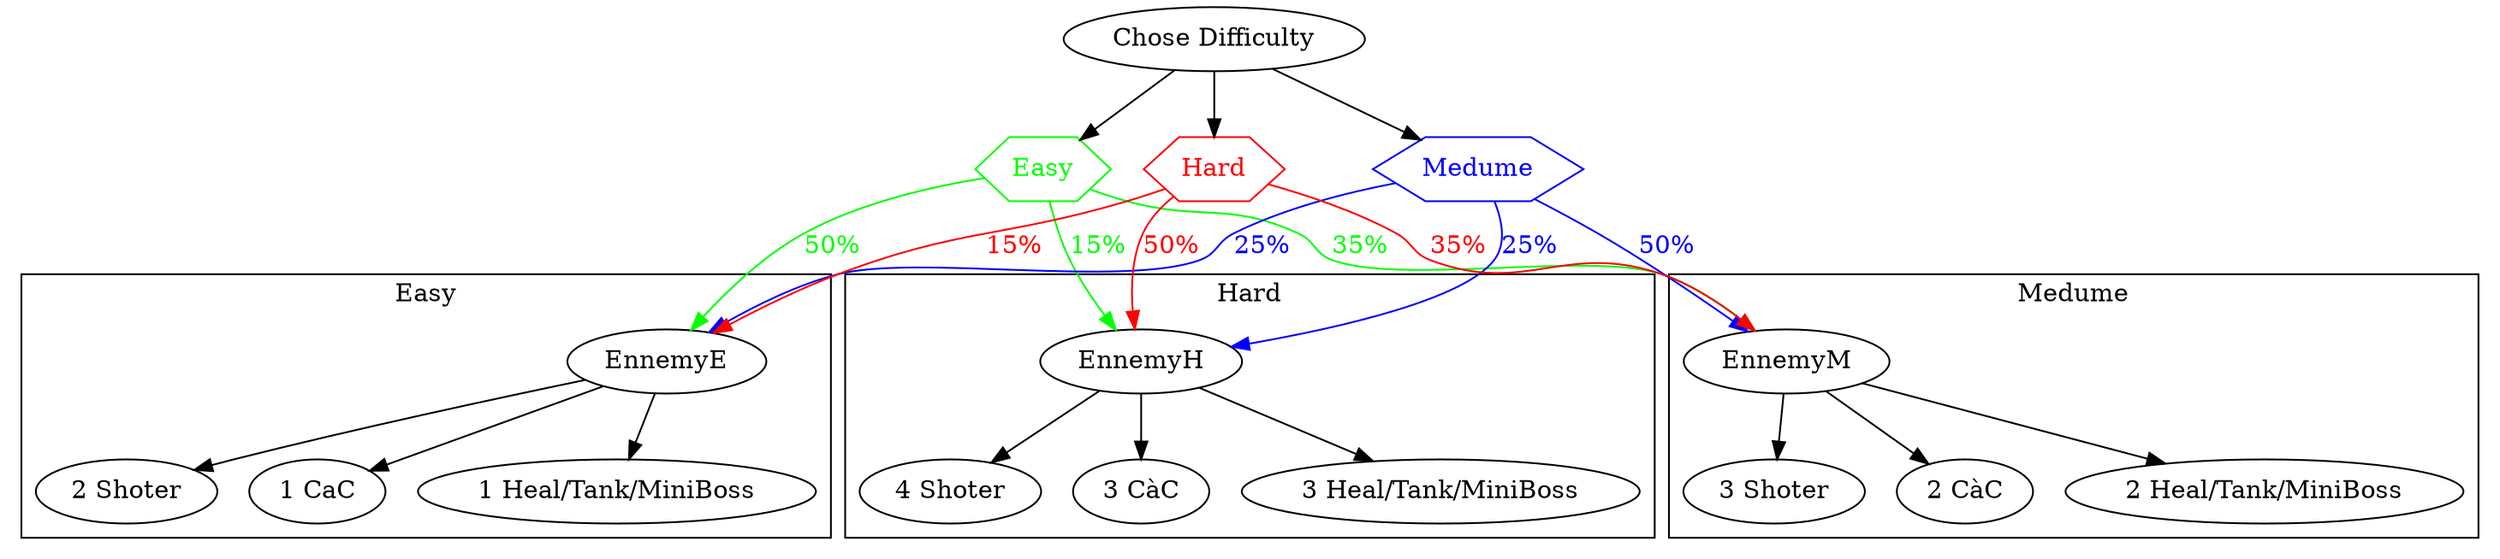 digraph MyGraph {

    Easy [shape=hexagon, color=green, fontcolor=green]
    Medume [shape=hexagon color=blue, fontcolor=blue] 
    Hard [shape=hexagon color=red, fontcolor=red]

    "Chose Difficulty" -> Easy
    "Chose Difficulty" -> Medume
    "Chose Difficulty" -> Hard
    Easy -> "EnnemyE" [label="50%" color=green, fontcolor=green]
    Easy -> "EnnemyM" [label="35%" color=green, fontcolor=green]
    Easy -> "EnnemyH" [label="15%" color=green, fontcolor=green]
    Medume -> "EnnemyE" [label = "25%", color=blue, fontcolor=blue]
    Medume -> "EnnemyM" [label = "50%", color=blue, fontcolor=blue]
    Medume -> "EnnemyH" [label = "25%", color=blue, fontcolor=blue]
    Hard -> "EnnemyE" [label = "15%", color=red, fontcolor=red]
    Hard -> "EnnemyM" [label = "35%", color=red, fontcolor=red]
    Hard -> "EnnemyH" [label = "50%", color=red, fontcolor=red]

    subgraph cluster_Easy {
    label="Easy";
    "EnnemyE" -> "2 Shoter"
    "EnnemyE" -> "1 CaC"
    "EnnemyE" -> "1 Heal/Tank/MiniBoss"
  }
  subgraph cluster_Medume {
    label="Medume";
    "EnnemyM" -> "3 Shoter"
    "EnnemyM" -> "2 CàC"
    "EnnemyM" -> "2 Heal/Tank/MiniBoss"
  }
  subgraph cluster_Hard {
    label="Hard";
    "EnnemyH" -> "4 Shoter"
    "EnnemyH" -> "3 CàC"
    "EnnemyH" -> "3 Heal/Tank/MiniBoss"
  }
}